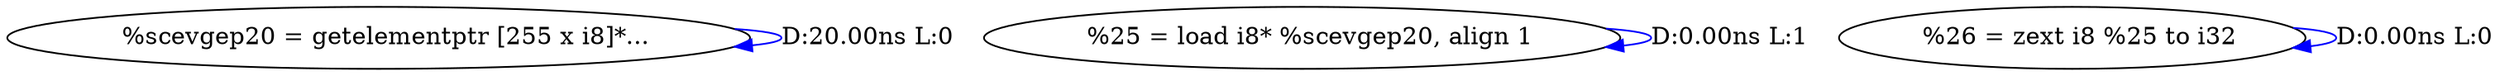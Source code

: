 digraph {
Node0x36c9da0[label="  %scevgep20 = getelementptr [255 x i8]*..."];
Node0x36c9da0 -> Node0x36c9da0[label="D:20.00ns L:0",color=blue];
Node0x36c9f60[label="  %25 = load i8* %scevgep20, align 1"];
Node0x36c9f60 -> Node0x36c9f60[label="D:0.00ns L:1",color=blue];
Node0x36ca040[label="  %26 = zext i8 %25 to i32"];
Node0x36ca040 -> Node0x36ca040[label="D:0.00ns L:0",color=blue];
}
